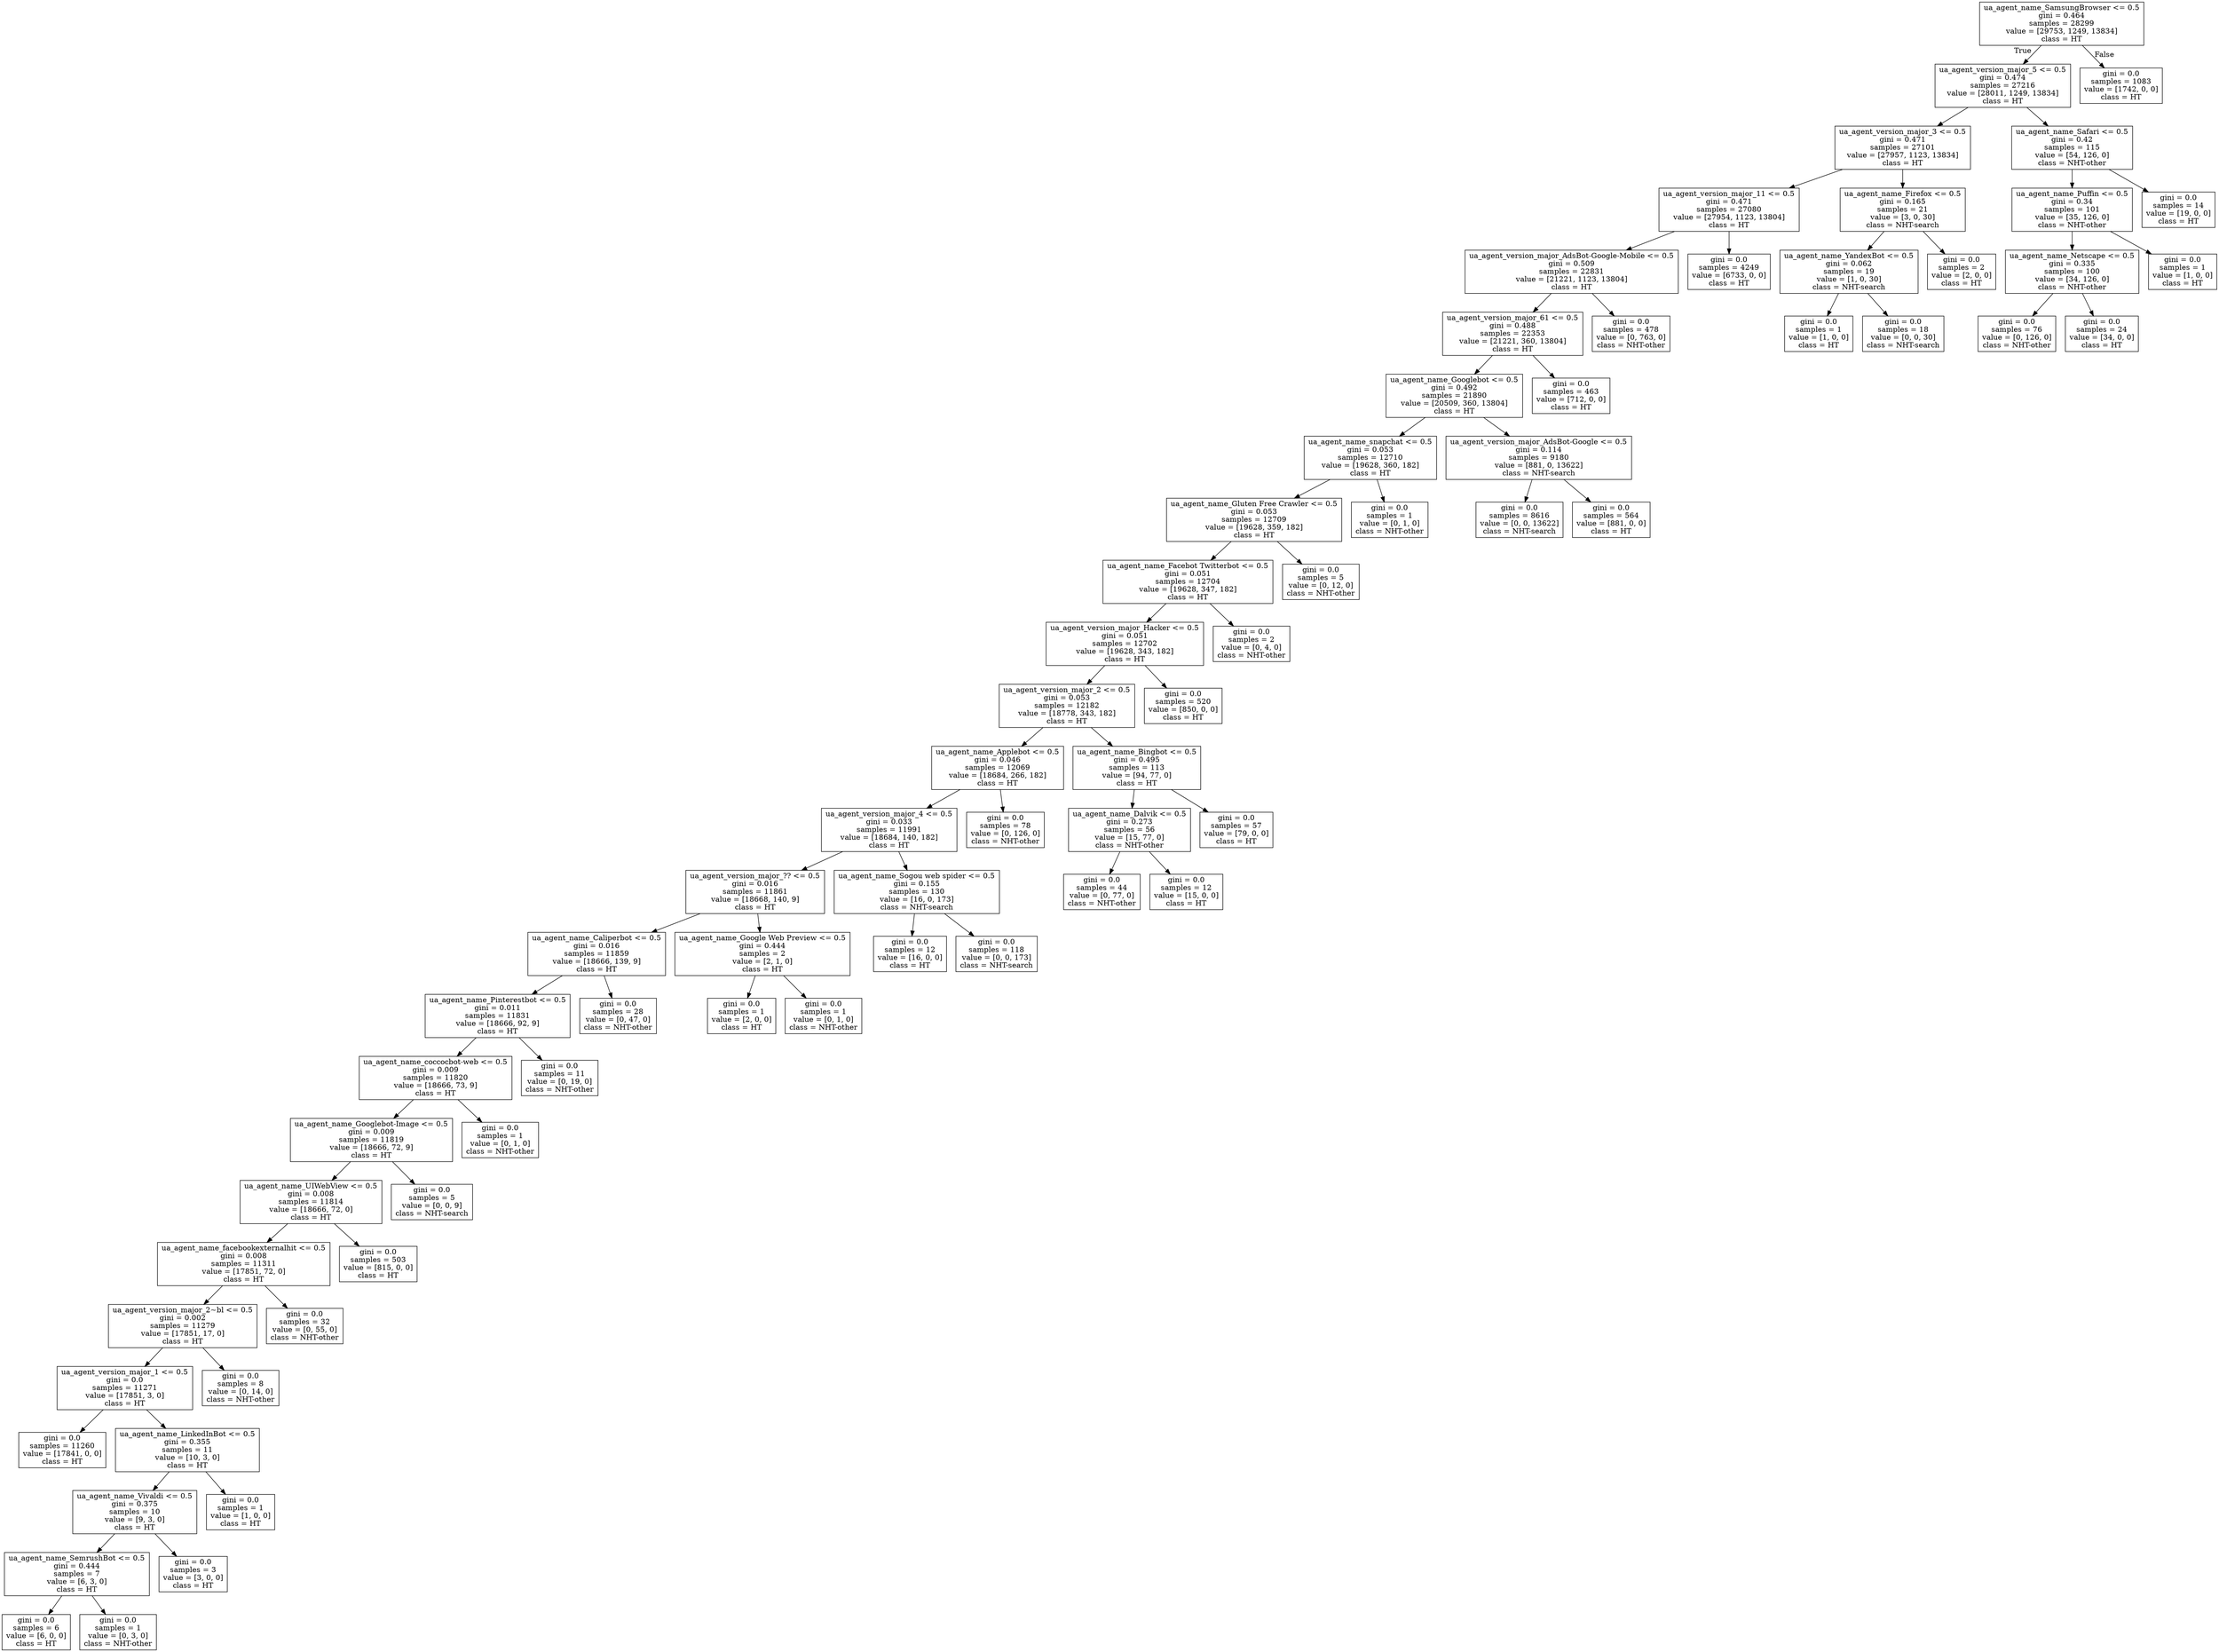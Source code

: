 digraph Tree {
node [shape=box] ;
0 [label="ua_agent_name_SamsungBrowser <= 0.5\ngini = 0.464\nsamples = 28299\nvalue = [29753, 1249, 13834]\nclass = HT"] ;
1 [label="ua_agent_version_major_5 <= 0.5\ngini = 0.474\nsamples = 27216\nvalue = [28011, 1249, 13834]\nclass = HT"] ;
0 -> 1 [labeldistance=2.5, labelangle=45, headlabel="True"] ;
2 [label="ua_agent_version_major_3 <= 0.5\ngini = 0.471\nsamples = 27101\nvalue = [27957, 1123, 13834]\nclass = HT"] ;
1 -> 2 ;
3 [label="ua_agent_version_major_11 <= 0.5\ngini = 0.471\nsamples = 27080\nvalue = [27954, 1123, 13804]\nclass = HT"] ;
2 -> 3 ;
4 [label="ua_agent_version_major_AdsBot-Google-Mobile <= 0.5\ngini = 0.509\nsamples = 22831\nvalue = [21221, 1123, 13804]\nclass = HT"] ;
3 -> 4 ;
5 [label="ua_agent_version_major_61 <= 0.5\ngini = 0.488\nsamples = 22353\nvalue = [21221, 360, 13804]\nclass = HT"] ;
4 -> 5 ;
6 [label="ua_agent_name_Googlebot <= 0.5\ngini = 0.492\nsamples = 21890\nvalue = [20509, 360, 13804]\nclass = HT"] ;
5 -> 6 ;
7 [label="ua_agent_name_snapchat <= 0.5\ngini = 0.053\nsamples = 12710\nvalue = [19628, 360, 182]\nclass = HT"] ;
6 -> 7 ;
8 [label="ua_agent_name_Gluten Free Crawler <= 0.5\ngini = 0.053\nsamples = 12709\nvalue = [19628, 359, 182]\nclass = HT"] ;
7 -> 8 ;
9 [label="ua_agent_name_Facebot Twitterbot <= 0.5\ngini = 0.051\nsamples = 12704\nvalue = [19628, 347, 182]\nclass = HT"] ;
8 -> 9 ;
10 [label="ua_agent_version_major_Hacker <= 0.5\ngini = 0.051\nsamples = 12702\nvalue = [19628, 343, 182]\nclass = HT"] ;
9 -> 10 ;
11 [label="ua_agent_version_major_2 <= 0.5\ngini = 0.053\nsamples = 12182\nvalue = [18778, 343, 182]\nclass = HT"] ;
10 -> 11 ;
12 [label="ua_agent_name_Applebot <= 0.5\ngini = 0.046\nsamples = 12069\nvalue = [18684, 266, 182]\nclass = HT"] ;
11 -> 12 ;
13 [label="ua_agent_version_major_4 <= 0.5\ngini = 0.033\nsamples = 11991\nvalue = [18684, 140, 182]\nclass = HT"] ;
12 -> 13 ;
14 [label="ua_agent_version_major_?? <= 0.5\ngini = 0.016\nsamples = 11861\nvalue = [18668, 140, 9]\nclass = HT"] ;
13 -> 14 ;
15 [label="ua_agent_name_Caliperbot <= 0.5\ngini = 0.016\nsamples = 11859\nvalue = [18666, 139, 9]\nclass = HT"] ;
14 -> 15 ;
16 [label="ua_agent_name_Pinterestbot <= 0.5\ngini = 0.011\nsamples = 11831\nvalue = [18666, 92, 9]\nclass = HT"] ;
15 -> 16 ;
17 [label="ua_agent_name_coccocbot-web <= 0.5\ngini = 0.009\nsamples = 11820\nvalue = [18666, 73, 9]\nclass = HT"] ;
16 -> 17 ;
18 [label="ua_agent_name_Googlebot-Image <= 0.5\ngini = 0.009\nsamples = 11819\nvalue = [18666, 72, 9]\nclass = HT"] ;
17 -> 18 ;
19 [label="ua_agent_name_UIWebView <= 0.5\ngini = 0.008\nsamples = 11814\nvalue = [18666, 72, 0]\nclass = HT"] ;
18 -> 19 ;
20 [label="ua_agent_name_facebookexternalhit <= 0.5\ngini = 0.008\nsamples = 11311\nvalue = [17851, 72, 0]\nclass = HT"] ;
19 -> 20 ;
21 [label="ua_agent_version_major_2~bl <= 0.5\ngini = 0.002\nsamples = 11279\nvalue = [17851, 17, 0]\nclass = HT"] ;
20 -> 21 ;
22 [label="ua_agent_version_major_1 <= 0.5\ngini = 0.0\nsamples = 11271\nvalue = [17851, 3, 0]\nclass = HT"] ;
21 -> 22 ;
23 [label="gini = 0.0\nsamples = 11260\nvalue = [17841, 0, 0]\nclass = HT"] ;
22 -> 23 ;
24 [label="ua_agent_name_LinkedInBot <= 0.5\ngini = 0.355\nsamples = 11\nvalue = [10, 3, 0]\nclass = HT"] ;
22 -> 24 ;
25 [label="ua_agent_name_Vivaldi <= 0.5\ngini = 0.375\nsamples = 10\nvalue = [9, 3, 0]\nclass = HT"] ;
24 -> 25 ;
26 [label="ua_agent_name_SemrushBot <= 0.5\ngini = 0.444\nsamples = 7\nvalue = [6, 3, 0]\nclass = HT"] ;
25 -> 26 ;
27 [label="gini = 0.0\nsamples = 6\nvalue = [6, 0, 0]\nclass = HT"] ;
26 -> 27 ;
28 [label="gini = 0.0\nsamples = 1\nvalue = [0, 3, 0]\nclass = NHT-other"] ;
26 -> 28 ;
29 [label="gini = 0.0\nsamples = 3\nvalue = [3, 0, 0]\nclass = HT"] ;
25 -> 29 ;
30 [label="gini = 0.0\nsamples = 1\nvalue = [1, 0, 0]\nclass = HT"] ;
24 -> 30 ;
31 [label="gini = 0.0\nsamples = 8\nvalue = [0, 14, 0]\nclass = NHT-other"] ;
21 -> 31 ;
32 [label="gini = 0.0\nsamples = 32\nvalue = [0, 55, 0]\nclass = NHT-other"] ;
20 -> 32 ;
33 [label="gini = 0.0\nsamples = 503\nvalue = [815, 0, 0]\nclass = HT"] ;
19 -> 33 ;
34 [label="gini = 0.0\nsamples = 5\nvalue = [0, 0, 9]\nclass = NHT-search"] ;
18 -> 34 ;
35 [label="gini = 0.0\nsamples = 1\nvalue = [0, 1, 0]\nclass = NHT-other"] ;
17 -> 35 ;
36 [label="gini = 0.0\nsamples = 11\nvalue = [0, 19, 0]\nclass = NHT-other"] ;
16 -> 36 ;
37 [label="gini = 0.0\nsamples = 28\nvalue = [0, 47, 0]\nclass = NHT-other"] ;
15 -> 37 ;
38 [label="ua_agent_name_Google Web Preview <= 0.5\ngini = 0.444\nsamples = 2\nvalue = [2, 1, 0]\nclass = HT"] ;
14 -> 38 ;
39 [label="gini = 0.0\nsamples = 1\nvalue = [2, 0, 0]\nclass = HT"] ;
38 -> 39 ;
40 [label="gini = 0.0\nsamples = 1\nvalue = [0, 1, 0]\nclass = NHT-other"] ;
38 -> 40 ;
41 [label="ua_agent_name_Sogou web spider <= 0.5\ngini = 0.155\nsamples = 130\nvalue = [16, 0, 173]\nclass = NHT-search"] ;
13 -> 41 ;
42 [label="gini = 0.0\nsamples = 12\nvalue = [16, 0, 0]\nclass = HT"] ;
41 -> 42 ;
43 [label="gini = 0.0\nsamples = 118\nvalue = [0, 0, 173]\nclass = NHT-search"] ;
41 -> 43 ;
44 [label="gini = 0.0\nsamples = 78\nvalue = [0, 126, 0]\nclass = NHT-other"] ;
12 -> 44 ;
45 [label="ua_agent_name_Bingbot <= 0.5\ngini = 0.495\nsamples = 113\nvalue = [94, 77, 0]\nclass = HT"] ;
11 -> 45 ;
46 [label="ua_agent_name_Dalvik <= 0.5\ngini = 0.273\nsamples = 56\nvalue = [15, 77, 0]\nclass = NHT-other"] ;
45 -> 46 ;
47 [label="gini = 0.0\nsamples = 44\nvalue = [0, 77, 0]\nclass = NHT-other"] ;
46 -> 47 ;
48 [label="gini = 0.0\nsamples = 12\nvalue = [15, 0, 0]\nclass = HT"] ;
46 -> 48 ;
49 [label="gini = 0.0\nsamples = 57\nvalue = [79, 0, 0]\nclass = HT"] ;
45 -> 49 ;
50 [label="gini = 0.0\nsamples = 520\nvalue = [850, 0, 0]\nclass = HT"] ;
10 -> 50 ;
51 [label="gini = 0.0\nsamples = 2\nvalue = [0, 4, 0]\nclass = NHT-other"] ;
9 -> 51 ;
52 [label="gini = 0.0\nsamples = 5\nvalue = [0, 12, 0]\nclass = NHT-other"] ;
8 -> 52 ;
53 [label="gini = 0.0\nsamples = 1\nvalue = [0, 1, 0]\nclass = NHT-other"] ;
7 -> 53 ;
54 [label="ua_agent_version_major_AdsBot-Google <= 0.5\ngini = 0.114\nsamples = 9180\nvalue = [881, 0, 13622]\nclass = NHT-search"] ;
6 -> 54 ;
55 [label="gini = 0.0\nsamples = 8616\nvalue = [0, 0, 13622]\nclass = NHT-search"] ;
54 -> 55 ;
56 [label="gini = 0.0\nsamples = 564\nvalue = [881, 0, 0]\nclass = HT"] ;
54 -> 56 ;
57 [label="gini = 0.0\nsamples = 463\nvalue = [712, 0, 0]\nclass = HT"] ;
5 -> 57 ;
58 [label="gini = 0.0\nsamples = 478\nvalue = [0, 763, 0]\nclass = NHT-other"] ;
4 -> 58 ;
59 [label="gini = 0.0\nsamples = 4249\nvalue = [6733, 0, 0]\nclass = HT"] ;
3 -> 59 ;
60 [label="ua_agent_name_Firefox <= 0.5\ngini = 0.165\nsamples = 21\nvalue = [3, 0, 30]\nclass = NHT-search"] ;
2 -> 60 ;
61 [label="ua_agent_name_YandexBot <= 0.5\ngini = 0.062\nsamples = 19\nvalue = [1, 0, 30]\nclass = NHT-search"] ;
60 -> 61 ;
62 [label="gini = 0.0\nsamples = 1\nvalue = [1, 0, 0]\nclass = HT"] ;
61 -> 62 ;
63 [label="gini = 0.0\nsamples = 18\nvalue = [0, 0, 30]\nclass = NHT-search"] ;
61 -> 63 ;
64 [label="gini = 0.0\nsamples = 2\nvalue = [2, 0, 0]\nclass = HT"] ;
60 -> 64 ;
65 [label="ua_agent_name_Safari <= 0.5\ngini = 0.42\nsamples = 115\nvalue = [54, 126, 0]\nclass = NHT-other"] ;
1 -> 65 ;
66 [label="ua_agent_name_Puffin <= 0.5\ngini = 0.34\nsamples = 101\nvalue = [35, 126, 0]\nclass = NHT-other"] ;
65 -> 66 ;
67 [label="ua_agent_name_Netscape <= 0.5\ngini = 0.335\nsamples = 100\nvalue = [34, 126, 0]\nclass = NHT-other"] ;
66 -> 67 ;
68 [label="gini = 0.0\nsamples = 76\nvalue = [0, 126, 0]\nclass = NHT-other"] ;
67 -> 68 ;
69 [label="gini = 0.0\nsamples = 24\nvalue = [34, 0, 0]\nclass = HT"] ;
67 -> 69 ;
70 [label="gini = 0.0\nsamples = 1\nvalue = [1, 0, 0]\nclass = HT"] ;
66 -> 70 ;
71 [label="gini = 0.0\nsamples = 14\nvalue = [19, 0, 0]\nclass = HT"] ;
65 -> 71 ;
72 [label="gini = 0.0\nsamples = 1083\nvalue = [1742, 0, 0]\nclass = HT"] ;
0 -> 72 [labeldistance=2.5, labelangle=-45, headlabel="False"] ;
}
